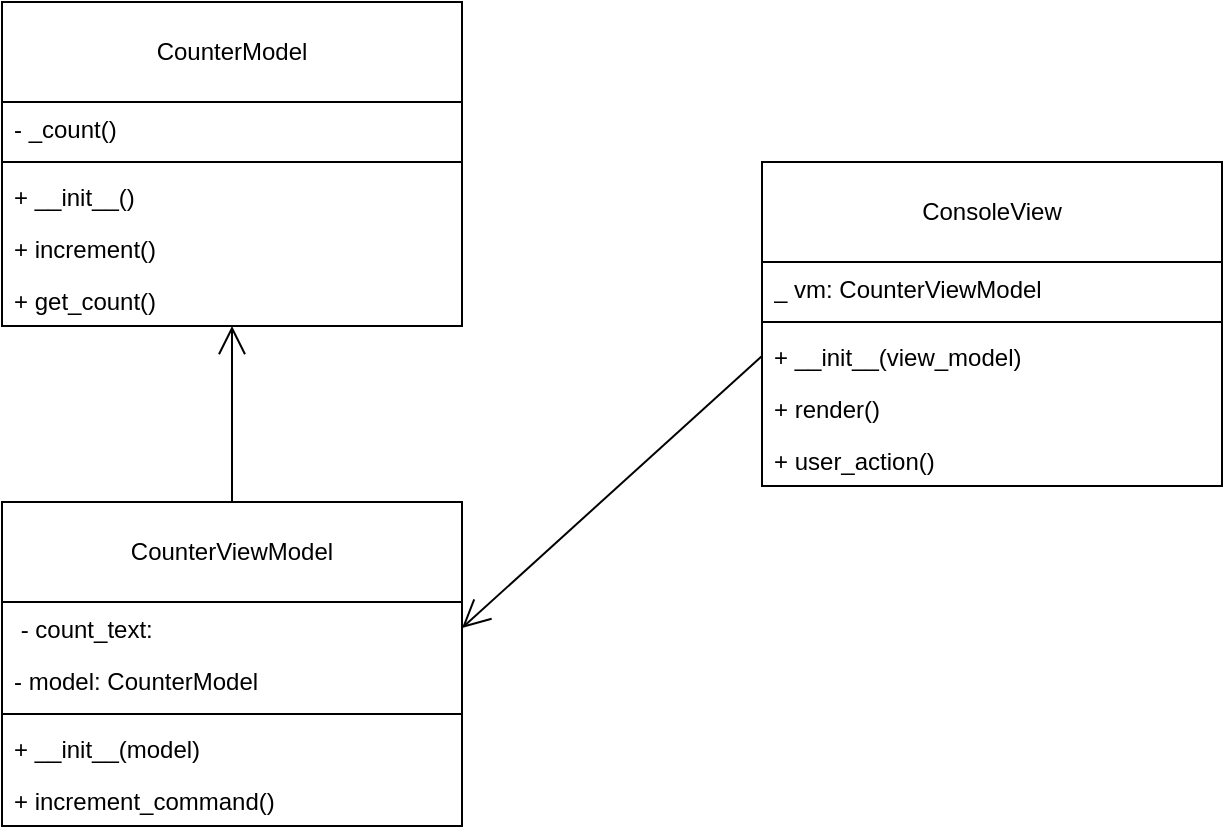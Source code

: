 <mxfile version="28.1.2">
  <diagram name="Page-1" id="v0_A_LkTU65MC-E0sqX1">
    <mxGraphModel dx="628" dy="884" grid="1" gridSize="10" guides="1" tooltips="1" connect="1" arrows="1" fold="1" page="1" pageScale="1" pageWidth="850" pageHeight="1100" math="0" shadow="0">
      <root>
        <mxCell id="0" />
        <mxCell id="1" parent="0" />
        <mxCell id="SqRePyARQxK9VwYimOTP-1" value="CounterModel" style="swimlane;fontStyle=0;childLayout=stackLayout;horizontal=1;startSize=50;fillColor=none;horizontalStack=0;resizeParent=1;resizeParentMax=0;resizeLast=0;collapsible=1;marginBottom=0;whiteSpace=wrap;html=1;" vertex="1" parent="1">
          <mxGeometry x="20" y="230" width="230" height="162" as="geometry" />
        </mxCell>
        <mxCell id="SqRePyARQxK9VwYimOTP-2" value="- _count()" style="text;strokeColor=none;fillColor=none;align=left;verticalAlign=top;spacingLeft=4;spacingRight=4;overflow=hidden;rotatable=0;points=[[0,0.5],[1,0.5]];portConstraint=eastwest;whiteSpace=wrap;html=1;" vertex="1" parent="SqRePyARQxK9VwYimOTP-1">
          <mxGeometry y="50" width="230" height="26" as="geometry" />
        </mxCell>
        <mxCell id="SqRePyARQxK9VwYimOTP-3" value="" style="line;strokeWidth=1;fillColor=none;align=left;verticalAlign=middle;spacingTop=-1;spacingLeft=3;spacingRight=3;rotatable=0;labelPosition=right;points=[];portConstraint=eastwest;strokeColor=inherit;" vertex="1" parent="SqRePyARQxK9VwYimOTP-1">
          <mxGeometry y="76" width="230" height="8" as="geometry" />
        </mxCell>
        <mxCell id="SqRePyARQxK9VwYimOTP-4" value="+ __init__()" style="text;strokeColor=none;fillColor=none;align=left;verticalAlign=top;spacingLeft=4;spacingRight=4;overflow=hidden;rotatable=0;points=[[0,0.5],[1,0.5]];portConstraint=eastwest;whiteSpace=wrap;html=1;" vertex="1" parent="SqRePyARQxK9VwYimOTP-1">
          <mxGeometry y="84" width="230" height="26" as="geometry" />
        </mxCell>
        <mxCell id="SqRePyARQxK9VwYimOTP-5" value="+ increment()" style="text;strokeColor=none;fillColor=none;align=left;verticalAlign=top;spacingLeft=4;spacingRight=4;overflow=hidden;rotatable=0;points=[[0,0.5],[1,0.5]];portConstraint=eastwest;whiteSpace=wrap;html=1;" vertex="1" parent="SqRePyARQxK9VwYimOTP-1">
          <mxGeometry y="110" width="230" height="26" as="geometry" />
        </mxCell>
        <mxCell id="SqRePyARQxK9VwYimOTP-6" value="+ get_count()" style="text;strokeColor=none;fillColor=none;align=left;verticalAlign=top;spacingLeft=4;spacingRight=4;overflow=hidden;rotatable=0;points=[[0,0.5],[1,0.5]];portConstraint=eastwest;whiteSpace=wrap;html=1;" vertex="1" parent="SqRePyARQxK9VwYimOTP-1">
          <mxGeometry y="136" width="230" height="26" as="geometry" />
        </mxCell>
        <mxCell id="SqRePyARQxK9VwYimOTP-7" value="CounterViewModel" style="swimlane;fontStyle=0;childLayout=stackLayout;horizontal=1;startSize=50;fillColor=none;horizontalStack=0;resizeParent=1;resizeParentMax=0;resizeLast=0;collapsible=1;marginBottom=0;whiteSpace=wrap;html=1;" vertex="1" parent="1">
          <mxGeometry x="20" y="480" width="230" height="162" as="geometry" />
        </mxCell>
        <mxCell id="SqRePyARQxK9VwYimOTP-8" value="&amp;nbsp;- count_text:" style="text;strokeColor=none;fillColor=none;align=left;verticalAlign=top;spacingLeft=4;spacingRight=4;overflow=hidden;rotatable=0;points=[[0,0.5],[1,0.5]];portConstraint=eastwest;whiteSpace=wrap;html=1;" vertex="1" parent="SqRePyARQxK9VwYimOTP-7">
          <mxGeometry y="50" width="230" height="26" as="geometry" />
        </mxCell>
        <mxCell id="SqRePyARQxK9VwYimOTP-13" value="- model: CounterModel" style="text;strokeColor=none;fillColor=none;align=left;verticalAlign=top;spacingLeft=4;spacingRight=4;overflow=hidden;rotatable=0;points=[[0,0.5],[1,0.5]];portConstraint=eastwest;whiteSpace=wrap;html=1;" vertex="1" parent="SqRePyARQxK9VwYimOTP-7">
          <mxGeometry y="76" width="230" height="26" as="geometry" />
        </mxCell>
        <mxCell id="SqRePyARQxK9VwYimOTP-9" value="" style="line;strokeWidth=1;fillColor=none;align=left;verticalAlign=middle;spacingTop=-1;spacingLeft=3;spacingRight=3;rotatable=0;labelPosition=right;points=[];portConstraint=eastwest;strokeColor=inherit;" vertex="1" parent="SqRePyARQxK9VwYimOTP-7">
          <mxGeometry y="102" width="230" height="8" as="geometry" />
        </mxCell>
        <mxCell id="SqRePyARQxK9VwYimOTP-10" value="+ __init__(model)" style="text;strokeColor=none;fillColor=none;align=left;verticalAlign=top;spacingLeft=4;spacingRight=4;overflow=hidden;rotatable=0;points=[[0,0.5],[1,0.5]];portConstraint=eastwest;whiteSpace=wrap;html=1;" vertex="1" parent="SqRePyARQxK9VwYimOTP-7">
          <mxGeometry y="110" width="230" height="26" as="geometry" />
        </mxCell>
        <mxCell id="SqRePyARQxK9VwYimOTP-11" value="+ increment_command()" style="text;strokeColor=none;fillColor=none;align=left;verticalAlign=top;spacingLeft=4;spacingRight=4;overflow=hidden;rotatable=0;points=[[0,0.5],[1,0.5]];portConstraint=eastwest;whiteSpace=wrap;html=1;" vertex="1" parent="SqRePyARQxK9VwYimOTP-7">
          <mxGeometry y="136" width="230" height="26" as="geometry" />
        </mxCell>
        <mxCell id="SqRePyARQxK9VwYimOTP-15" value="ConsoleView" style="swimlane;fontStyle=0;childLayout=stackLayout;horizontal=1;startSize=50;fillColor=none;horizontalStack=0;resizeParent=1;resizeParentMax=0;resizeLast=0;collapsible=1;marginBottom=0;whiteSpace=wrap;html=1;" vertex="1" parent="1">
          <mxGeometry x="400" y="310" width="230" height="162" as="geometry" />
        </mxCell>
        <mxCell id="SqRePyARQxK9VwYimOTP-16" value="_ vm: CounterViewModel" style="text;strokeColor=none;fillColor=none;align=left;verticalAlign=top;spacingLeft=4;spacingRight=4;overflow=hidden;rotatable=0;points=[[0,0.5],[1,0.5]];portConstraint=eastwest;whiteSpace=wrap;html=1;" vertex="1" parent="SqRePyARQxK9VwYimOTP-15">
          <mxGeometry y="50" width="230" height="26" as="geometry" />
        </mxCell>
        <mxCell id="SqRePyARQxK9VwYimOTP-18" value="" style="line;strokeWidth=1;fillColor=none;align=left;verticalAlign=middle;spacingTop=-1;spacingLeft=3;spacingRight=3;rotatable=0;labelPosition=right;points=[];portConstraint=eastwest;strokeColor=inherit;" vertex="1" parent="SqRePyARQxK9VwYimOTP-15">
          <mxGeometry y="76" width="230" height="8" as="geometry" />
        </mxCell>
        <mxCell id="SqRePyARQxK9VwYimOTP-19" value="+ __init__(view_model)" style="text;strokeColor=none;fillColor=none;align=left;verticalAlign=top;spacingLeft=4;spacingRight=4;overflow=hidden;rotatable=0;points=[[0,0.5],[1,0.5]];portConstraint=eastwest;whiteSpace=wrap;html=1;" vertex="1" parent="SqRePyARQxK9VwYimOTP-15">
          <mxGeometry y="84" width="230" height="26" as="geometry" />
        </mxCell>
        <mxCell id="SqRePyARQxK9VwYimOTP-20" value="+ render()" style="text;strokeColor=none;fillColor=none;align=left;verticalAlign=top;spacingLeft=4;spacingRight=4;overflow=hidden;rotatable=0;points=[[0,0.5],[1,0.5]];portConstraint=eastwest;whiteSpace=wrap;html=1;" vertex="1" parent="SqRePyARQxK9VwYimOTP-15">
          <mxGeometry y="110" width="230" height="26" as="geometry" />
        </mxCell>
        <mxCell id="SqRePyARQxK9VwYimOTP-21" value="+ user_action()" style="text;strokeColor=none;fillColor=none;align=left;verticalAlign=top;spacingLeft=4;spacingRight=4;overflow=hidden;rotatable=0;points=[[0,0.5],[1,0.5]];portConstraint=eastwest;whiteSpace=wrap;html=1;" vertex="1" parent="SqRePyARQxK9VwYimOTP-15">
          <mxGeometry y="136" width="230" height="26" as="geometry" />
        </mxCell>
        <mxCell id="SqRePyARQxK9VwYimOTP-22" value="" style="endArrow=open;endFill=1;endSize=12;html=1;rounded=0;fontSize=12;curved=1;exitX=0.5;exitY=0;exitDx=0;exitDy=0;" edge="1" parent="1" source="SqRePyARQxK9VwYimOTP-7" target="SqRePyARQxK9VwYimOTP-6">
          <mxGeometry width="160" relative="1" as="geometry">
            <mxPoint x="120" y="430" as="sourcePoint" />
            <mxPoint x="280" y="430" as="targetPoint" />
          </mxGeometry>
        </mxCell>
        <mxCell id="SqRePyARQxK9VwYimOTP-24" value="" style="endArrow=open;endFill=1;endSize=12;html=1;rounded=0;fontSize=12;curved=1;exitX=0;exitY=0.5;exitDx=0;exitDy=0;entryX=1;entryY=0.5;entryDx=0;entryDy=0;" edge="1" parent="1" source="SqRePyARQxK9VwYimOTP-19" target="SqRePyARQxK9VwYimOTP-8">
          <mxGeometry width="160" relative="1" as="geometry">
            <mxPoint x="440" y="678" as="sourcePoint" />
            <mxPoint x="440" y="590" as="targetPoint" />
          </mxGeometry>
        </mxCell>
      </root>
    </mxGraphModel>
  </diagram>
</mxfile>
